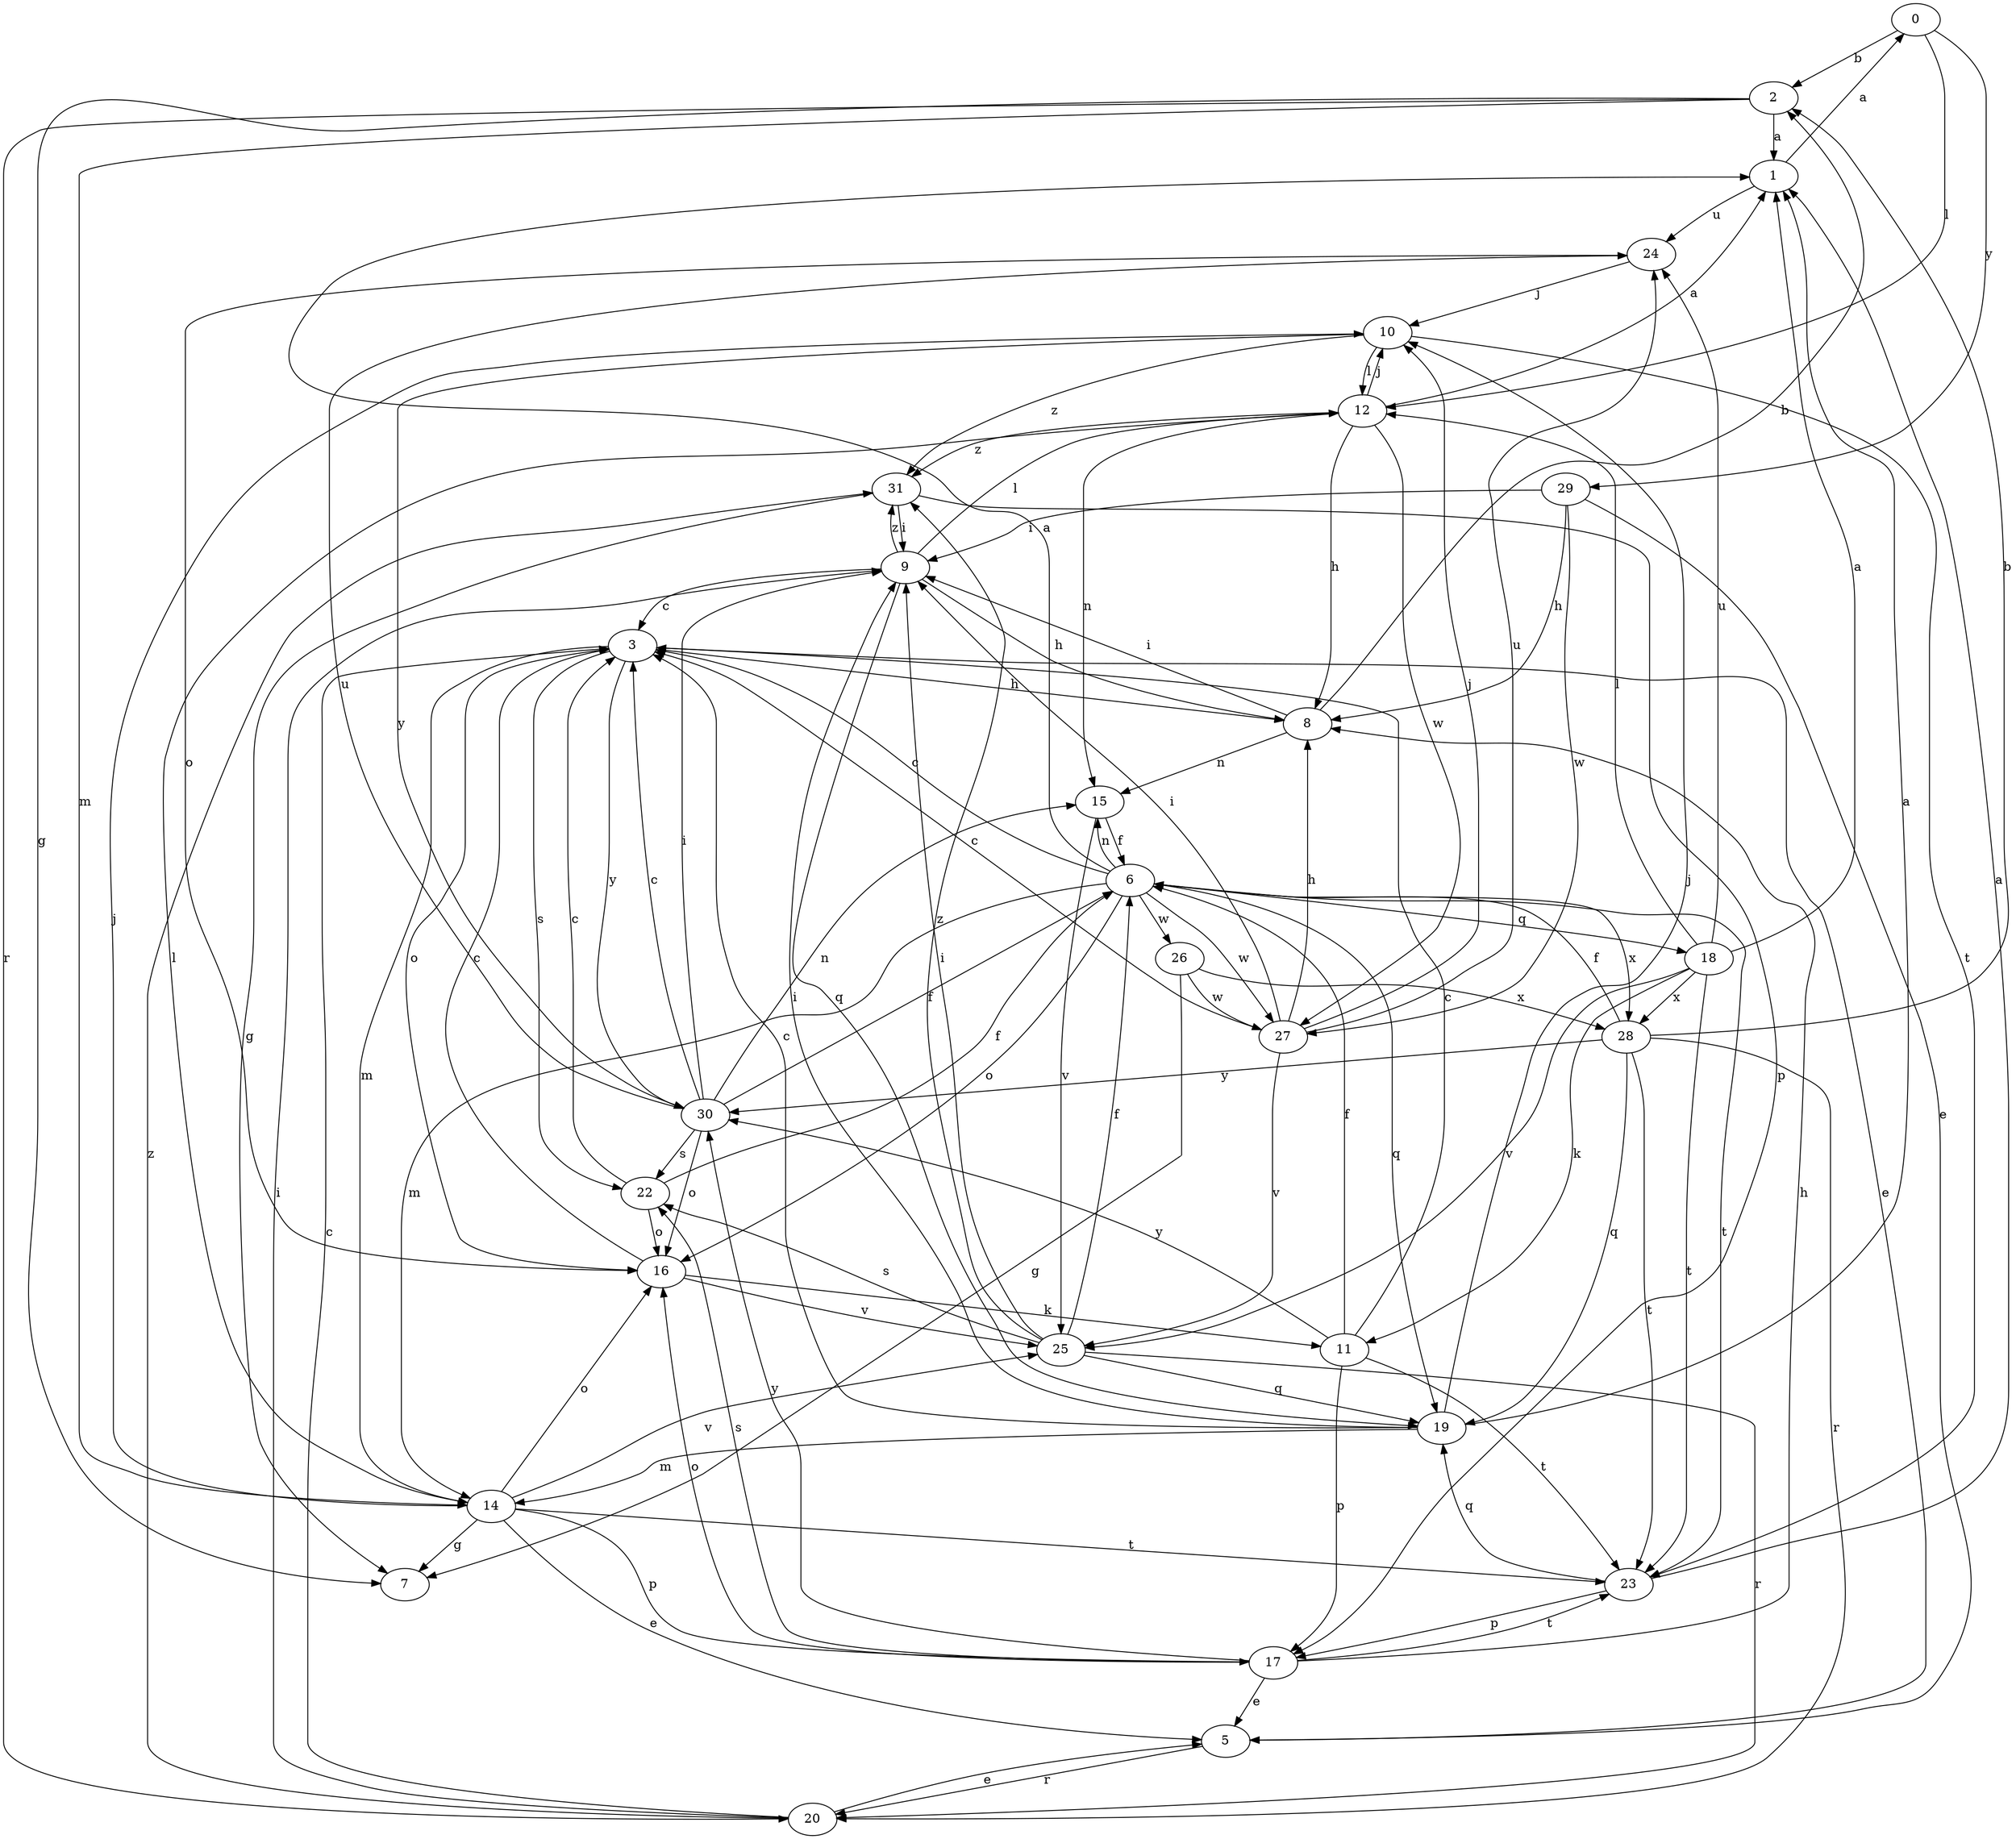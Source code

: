 strict digraph  {
0;
1;
2;
3;
5;
6;
7;
8;
9;
10;
11;
12;
14;
15;
16;
17;
18;
19;
20;
22;
23;
24;
25;
26;
27;
28;
29;
30;
31;
0 -> 2  [label=b];
0 -> 12  [label=l];
0 -> 29  [label=y];
1 -> 0  [label=a];
1 -> 24  [label=u];
2 -> 1  [label=a];
2 -> 7  [label=g];
2 -> 14  [label=m];
2 -> 20  [label=r];
3 -> 5  [label=e];
3 -> 8  [label=h];
3 -> 14  [label=m];
3 -> 16  [label=o];
3 -> 22  [label=s];
3 -> 30  [label=y];
5 -> 20  [label=r];
6 -> 1  [label=a];
6 -> 3  [label=c];
6 -> 14  [label=m];
6 -> 15  [label=n];
6 -> 16  [label=o];
6 -> 18  [label=q];
6 -> 19  [label=q];
6 -> 23  [label=t];
6 -> 26  [label=w];
6 -> 27  [label=w];
6 -> 28  [label=x];
8 -> 2  [label=b];
8 -> 9  [label=i];
8 -> 15  [label=n];
9 -> 3  [label=c];
9 -> 8  [label=h];
9 -> 12  [label=l];
9 -> 19  [label=q];
9 -> 31  [label=z];
10 -> 12  [label=l];
10 -> 23  [label=t];
10 -> 30  [label=y];
10 -> 31  [label=z];
11 -> 3  [label=c];
11 -> 6  [label=f];
11 -> 17  [label=p];
11 -> 23  [label=t];
11 -> 30  [label=y];
12 -> 1  [label=a];
12 -> 8  [label=h];
12 -> 10  [label=j];
12 -> 15  [label=n];
12 -> 27  [label=w];
12 -> 31  [label=z];
14 -> 5  [label=e];
14 -> 7  [label=g];
14 -> 10  [label=j];
14 -> 12  [label=l];
14 -> 16  [label=o];
14 -> 17  [label=p];
14 -> 23  [label=t];
14 -> 25  [label=v];
15 -> 6  [label=f];
15 -> 25  [label=v];
16 -> 3  [label=c];
16 -> 11  [label=k];
16 -> 25  [label=v];
17 -> 5  [label=e];
17 -> 8  [label=h];
17 -> 16  [label=o];
17 -> 22  [label=s];
17 -> 23  [label=t];
17 -> 30  [label=y];
18 -> 1  [label=a];
18 -> 11  [label=k];
18 -> 12  [label=l];
18 -> 23  [label=t];
18 -> 24  [label=u];
18 -> 25  [label=v];
18 -> 28  [label=x];
19 -> 1  [label=a];
19 -> 3  [label=c];
19 -> 9  [label=i];
19 -> 10  [label=j];
19 -> 14  [label=m];
20 -> 3  [label=c];
20 -> 5  [label=e];
20 -> 9  [label=i];
20 -> 31  [label=z];
22 -> 3  [label=c];
22 -> 6  [label=f];
22 -> 16  [label=o];
23 -> 1  [label=a];
23 -> 17  [label=p];
23 -> 19  [label=q];
24 -> 10  [label=j];
24 -> 16  [label=o];
25 -> 6  [label=f];
25 -> 9  [label=i];
25 -> 19  [label=q];
25 -> 20  [label=r];
25 -> 22  [label=s];
25 -> 31  [label=z];
26 -> 7  [label=g];
26 -> 27  [label=w];
26 -> 28  [label=x];
27 -> 3  [label=c];
27 -> 8  [label=h];
27 -> 9  [label=i];
27 -> 10  [label=j];
27 -> 24  [label=u];
27 -> 25  [label=v];
28 -> 2  [label=b];
28 -> 6  [label=f];
28 -> 19  [label=q];
28 -> 20  [label=r];
28 -> 23  [label=t];
28 -> 30  [label=y];
29 -> 5  [label=e];
29 -> 8  [label=h];
29 -> 9  [label=i];
29 -> 27  [label=w];
30 -> 3  [label=c];
30 -> 6  [label=f];
30 -> 9  [label=i];
30 -> 15  [label=n];
30 -> 16  [label=o];
30 -> 22  [label=s];
30 -> 24  [label=u];
31 -> 7  [label=g];
31 -> 9  [label=i];
31 -> 17  [label=p];
}
